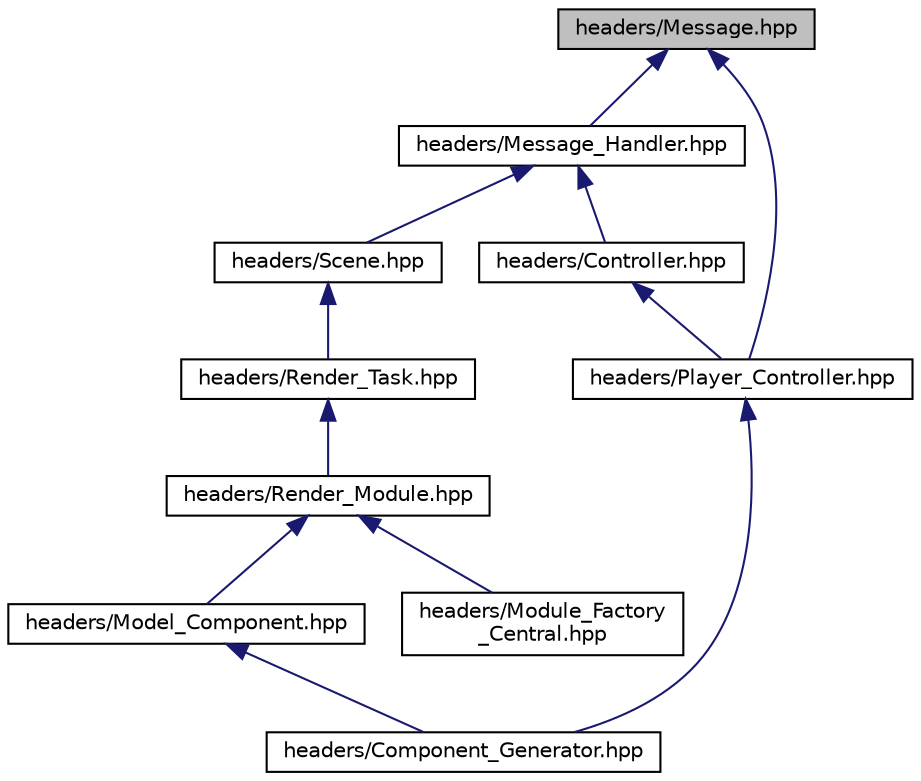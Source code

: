 digraph "headers/Message.hpp"
{
 // LATEX_PDF_SIZE
  edge [fontname="Helvetica",fontsize="10",labelfontname="Helvetica",labelfontsize="10"];
  node [fontname="Helvetica",fontsize="10",shape=record];
  Node3 [label="headers/Message.hpp",height=0.2,width=0.4,color="black", fillcolor="grey75", style="filled", fontcolor="black",tooltip=" "];
  Node3 -> Node4 [dir="back",color="midnightblue",fontsize="10",style="solid",fontname="Helvetica"];
  Node4 [label="headers/Message_Handler.hpp",height=0.2,width=0.4,color="black", fillcolor="white", style="filled",URL="$d2/d26/_message___handler_8hpp.html",tooltip="Process and save the messages and listeners."];
  Node4 -> Node5 [dir="back",color="midnightblue",fontsize="10",style="solid",fontname="Helvetica"];
  Node5 [label="headers/Scene.hpp",height=0.2,width=0.4,color="black", fillcolor="white", style="filled",URL="$d0/d8f/_scene_8hpp.html",tooltip=" "];
  Node5 -> Node6 [dir="back",color="midnightblue",fontsize="10",style="solid",fontname="Helvetica"];
  Node6 [label="headers/Render_Task.hpp",height=0.2,width=0.4,color="black", fillcolor="white", style="filled",URL="$db/df5/_render___task_8hpp.html",tooltip="Task of the render module."];
  Node6 -> Node7 [dir="back",color="midnightblue",fontsize="10",style="solid",fontname="Helvetica"];
  Node7 [label="headers/Render_Module.hpp",height=0.2,width=0.4,color="black", fillcolor="white", style="filled",URL="$de/d59/_render___module_8hpp.html",tooltip="Module of the render type components (model, camera and light). Create components and store the task ..."];
  Node7 -> Node8 [dir="back",color="midnightblue",fontsize="10",style="solid",fontname="Helvetica"];
  Node8 [label="headers/Model_Component.hpp",height=0.2,width=0.4,color="black", fillcolor="white", style="filled",URL="$d0/da4/_model___component_8hpp.html",tooltip="Component that stores a 3d mesh and process it's information and attributes."];
  Node8 -> Node9 [dir="back",color="midnightblue",fontsize="10",style="solid",fontname="Helvetica"];
  Node9 [label="headers/Component_Generator.hpp",height=0.2,width=0.4,color="black", fillcolor="white", style="filled",URL="$d2/de4/_component___generator_8hpp.html",tooltip="Generator of components, store and create components."];
  Node7 -> Node10 [dir="back",color="midnightblue",fontsize="10",style="solid",fontname="Helvetica"];
  Node10 [label="headers/Module_Factory\l_Central.hpp",height=0.2,width=0.4,color="black", fillcolor="white", style="filled",URL="$da/dc1/_module___factory___central_8hpp.html",tooltip="Patch to the problem of auto-registration of static members in cpp files. Registers and stores the mo..."];
  Node4 -> Node11 [dir="back",color="midnightblue",fontsize="10",style="solid",fontname="Helvetica"];
  Node11 [label="headers/Controller.hpp",height=0.2,width=0.4,color="black", fillcolor="white", style="filled",URL="$d6/d14/_controller_8hpp.html",tooltip="Virtual class of the controller component. A controller is a component and a listener at the same tim..."];
  Node11 -> Node12 [dir="back",color="midnightblue",fontsize="10",style="solid",fontname="Helvetica"];
  Node12 [label="headers/Player_Controller.hpp",height=0.2,width=0.4,color="black", fillcolor="white", style="filled",URL="$d7/d1e/_player___controller_8hpp.html",tooltip=" "];
  Node12 -> Node9 [dir="back",color="midnightblue",fontsize="10",style="solid",fontname="Helvetica"];
  Node3 -> Node12 [dir="back",color="midnightblue",fontsize="10",style="solid",fontname="Helvetica"];
}
